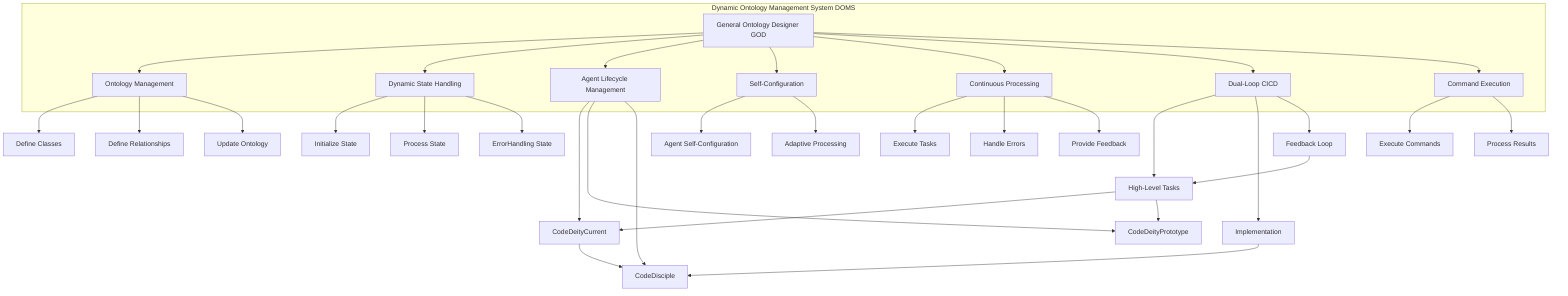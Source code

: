 graph TD
    A[General Ontology Designer GOD] --> B[Ontology Management]
    A --> C[Dynamic State Handling]
    A --> D[Agent Lifecycle Management]
    A --> E[Self-Configuration]
    A --> F[Continuous Processing]
    A --> G[Dual-Loop CICD]
    A --> H[Command Execution]

    B --> B1[Define Classes]
    B --> B2[Define Relationships]
    B --> B3[Update Ontology]

    C --> C1[Initialize State]
    C --> C2[Process State]
    C --> C3[ErrorHandling State]

    D --> D1[CodeDeityCurrent]
    D --> D2[CodeDeityPrototype]
    D --> D3[CodeDisciple]

    E --> E1[Agent Self-Configuration]
    E --> E2[Adaptive Processing]

    F --> F1[Execute Tasks]
    F --> F2[Handle Errors]
    F --> F3[Provide Feedback]

    G --> G1[High-Level Tasks]
    G --> G2[Implementation]
    G --> G3[Feedback Loop]

    H --> H1[Execute Commands]
    H --> H2[Process Results]

    D1 --> D3
    G1 --> D1
    G1 --> D2
    G2 --> D3
    G3 --> G1

    subgraph "Dynamic Ontology Management System DOMS"
        A
        B
        C
        D
        E
        F
        G
        H
    end